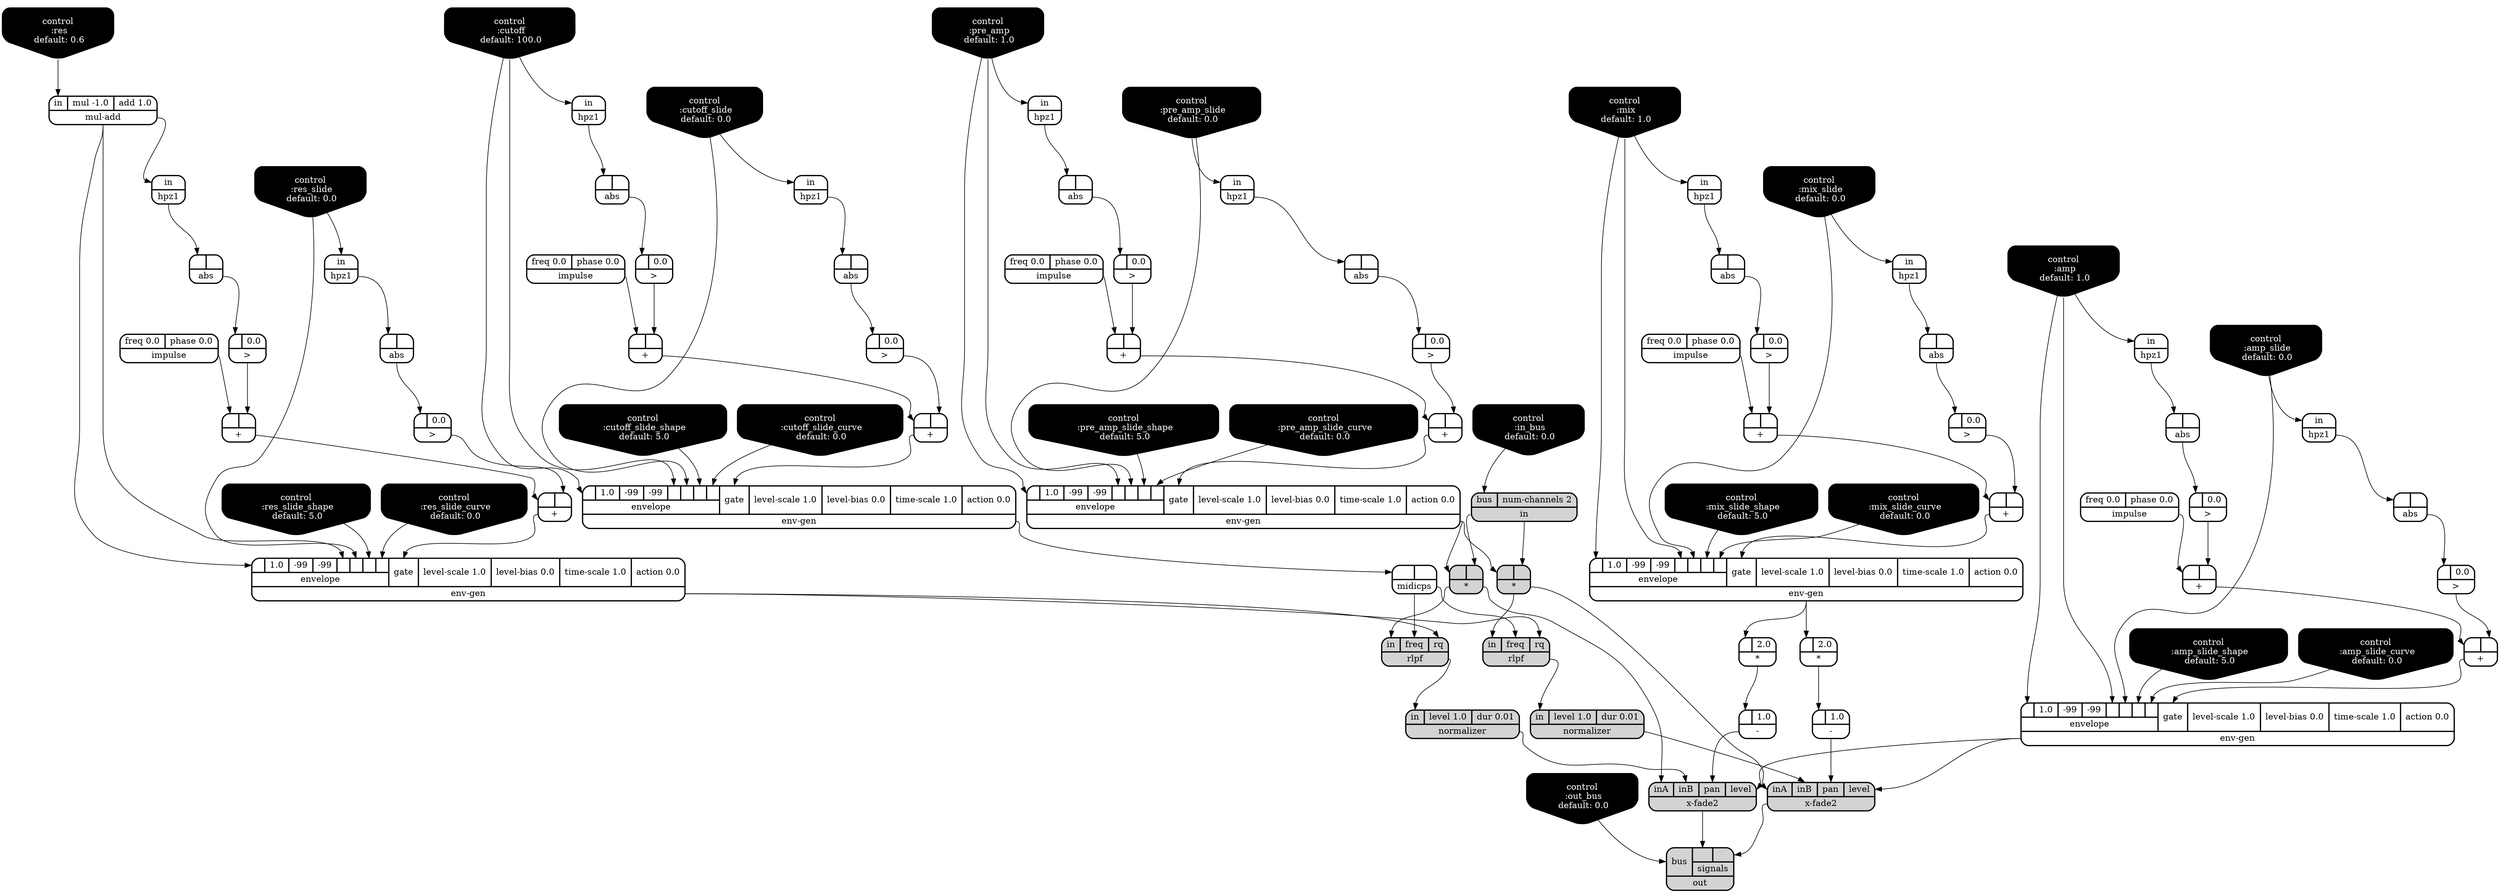 digraph synthdef {
54 [label = "{{ <a> |<b> } |<__UG_NAME__>* }" style="filled, bold, rounded"  shape=record rankdir=LR];
68 [label = "{{ <a> |<b> 2.0} |<__UG_NAME__>* }" style="bold, rounded" shape=record rankdir=LR];
81 [label = "{{ <a> |<b> } |<__UG_NAME__>* }" style="filled, bold, rounded"  shape=record rankdir=LR];
84 [label = "{{ <a> |<b> 2.0} |<__UG_NAME__>* }" style="bold, rounded" shape=record rankdir=LR];
30 [label = "{{ <a> |<b> } |<__UG_NAME__>+ }" style="bold, rounded" shape=record rankdir=LR];
34 [label = "{{ <a> |<b> } |<__UG_NAME__>+ }" style="bold, rounded" shape=record rankdir=LR];
40 [label = "{{ <a> |<b> } |<__UG_NAME__>+ }" style="bold, rounded" shape=record rankdir=LR];
44 [label = "{{ <a> |<b> } |<__UG_NAME__>+ }" style="bold, rounded" shape=record rankdir=LR];
47 [label = "{{ <a> |<b> } |<__UG_NAME__>+ }" style="bold, rounded" shape=record rankdir=LR];
51 [label = "{{ <a> |<b> } |<__UG_NAME__>+ }" style="bold, rounded" shape=record rankdir=LR];
59 [label = "{{ <a> |<b> } |<__UG_NAME__>+ }" style="bold, rounded" shape=record rankdir=LR];
63 [label = "{{ <a> |<b> } |<__UG_NAME__>+ }" style="bold, rounded" shape=record rankdir=LR];
74 [label = "{{ <a> |<b> } |<__UG_NAME__>+ }" style="bold, rounded" shape=record rankdir=LR];
78 [label = "{{ <a> |<b> } |<__UG_NAME__>+ }" style="bold, rounded" shape=record rankdir=LR];
69 [label = "{{ <a> |<b> 1.0} |<__UG_NAME__>- }" style="bold, rounded" shape=record rankdir=LR];
85 [label = "{{ <a> |<b> 1.0} |<__UG_NAME__>- }" style="bold, rounded" shape=record rankdir=LR];
24 [label = "{{ <a> |<b> 0.0} |<__UG_NAME__>\> }" style="bold, rounded" shape=record rankdir=LR];
29 [label = "{{ <a> |<b> 0.0} |<__UG_NAME__>\> }" style="bold, rounded" shape=record rankdir=LR];
33 [label = "{{ <a> |<b> 0.0} |<__UG_NAME__>\> }" style="bold, rounded" shape=record rankdir=LR];
39 [label = "{{ <a> |<b> 0.0} |<__UG_NAME__>\> }" style="bold, rounded" shape=record rankdir=LR];
43 [label = "{{ <a> |<b> 0.0} |<__UG_NAME__>\> }" style="bold, rounded" shape=record rankdir=LR];
50 [label = "{{ <a> |<b> 0.0} |<__UG_NAME__>\> }" style="bold, rounded" shape=record rankdir=LR];
58 [label = "{{ <a> |<b> 0.0} |<__UG_NAME__>\> }" style="bold, rounded" shape=record rankdir=LR];
62 [label = "{{ <a> |<b> 0.0} |<__UG_NAME__>\> }" style="bold, rounded" shape=record rankdir=LR];
73 [label = "{{ <a> |<b> 0.0} |<__UG_NAME__>\> }" style="bold, rounded" shape=record rankdir=LR];
77 [label = "{{ <a> |<b> 0.0} |<__UG_NAME__>\> }" style="bold, rounded" shape=record rankdir=LR];
23 [label = "{{ <a> |<b> } |<__UG_NAME__>abs }" style="bold, rounded" shape=record rankdir=LR];
28 [label = "{{ <a> |<b> } |<__UG_NAME__>abs }" style="bold, rounded" shape=record rankdir=LR];
32 [label = "{{ <a> |<b> } |<__UG_NAME__>abs }" style="bold, rounded" shape=record rankdir=LR];
38 [label = "{{ <a> |<b> } |<__UG_NAME__>abs }" style="bold, rounded" shape=record rankdir=LR];
42 [label = "{{ <a> |<b> } |<__UG_NAME__>abs }" style="bold, rounded" shape=record rankdir=LR];
49 [label = "{{ <a> |<b> } |<__UG_NAME__>abs }" style="bold, rounded" shape=record rankdir=LR];
57 [label = "{{ <a> |<b> } |<__UG_NAME__>abs }" style="bold, rounded" shape=record rankdir=LR];
61 [label = "{{ <a> |<b> } |<__UG_NAME__>abs }" style="bold, rounded" shape=record rankdir=LR];
72 [label = "{{ <a> |<b> } |<__UG_NAME__>abs }" style="bold, rounded" shape=record rankdir=LR];
76 [label = "{{ <a> |<b> } |<__UG_NAME__>abs }" style="bold, rounded" shape=record rankdir=LR];
0 [label = "control
 :amp
 default: 1.0" shape=invhouse style="rounded, filled, bold" fillcolor=black fontcolor=white ]; 
1 [label = "control
 :amp_slide
 default: 0.0" shape=invhouse style="rounded, filled, bold" fillcolor=black fontcolor=white ]; 
2 [label = "control
 :amp_slide_shape
 default: 5.0" shape=invhouse style="rounded, filled, bold" fillcolor=black fontcolor=white ]; 
3 [label = "control
 :amp_slide_curve
 default: 0.0" shape=invhouse style="rounded, filled, bold" fillcolor=black fontcolor=white ]; 
4 [label = "control
 :mix
 default: 1.0" shape=invhouse style="rounded, filled, bold" fillcolor=black fontcolor=white ]; 
5 [label = "control
 :mix_slide
 default: 0.0" shape=invhouse style="rounded, filled, bold" fillcolor=black fontcolor=white ]; 
6 [label = "control
 :mix_slide_shape
 default: 5.0" shape=invhouse style="rounded, filled, bold" fillcolor=black fontcolor=white ]; 
7 [label = "control
 :mix_slide_curve
 default: 0.0" shape=invhouse style="rounded, filled, bold" fillcolor=black fontcolor=white ]; 
8 [label = "control
 :pre_amp
 default: 1.0" shape=invhouse style="rounded, filled, bold" fillcolor=black fontcolor=white ]; 
9 [label = "control
 :pre_amp_slide
 default: 0.0" shape=invhouse style="rounded, filled, bold" fillcolor=black fontcolor=white ]; 
10 [label = "control
 :pre_amp_slide_shape
 default: 5.0" shape=invhouse style="rounded, filled, bold" fillcolor=black fontcolor=white ]; 
11 [label = "control
 :pre_amp_slide_curve
 default: 0.0" shape=invhouse style="rounded, filled, bold" fillcolor=black fontcolor=white ]; 
12 [label = "control
 :cutoff
 default: 100.0" shape=invhouse style="rounded, filled, bold" fillcolor=black fontcolor=white ]; 
13 [label = "control
 :cutoff_slide
 default: 0.0" shape=invhouse style="rounded, filled, bold" fillcolor=black fontcolor=white ]; 
14 [label = "control
 :cutoff_slide_shape
 default: 5.0" shape=invhouse style="rounded, filled, bold" fillcolor=black fontcolor=white ]; 
15 [label = "control
 :cutoff_slide_curve
 default: 0.0" shape=invhouse style="rounded, filled, bold" fillcolor=black fontcolor=white ]; 
16 [label = "control
 :res
 default: 0.6" shape=invhouse style="rounded, filled, bold" fillcolor=black fontcolor=white ]; 
17 [label = "control
 :res_slide
 default: 0.0" shape=invhouse style="rounded, filled, bold" fillcolor=black fontcolor=white ]; 
18 [label = "control
 :res_slide_shape
 default: 5.0" shape=invhouse style="rounded, filled, bold" fillcolor=black fontcolor=white ]; 
19 [label = "control
 :res_slide_curve
 default: 0.0" shape=invhouse style="rounded, filled, bold" fillcolor=black fontcolor=white ]; 
20 [label = "control
 :in_bus
 default: 0.0" shape=invhouse style="rounded, filled, bold" fillcolor=black fontcolor=white ]; 
21 [label = "control
 :out_bus
 default: 0.0" shape=invhouse style="rounded, filled, bold" fillcolor=black fontcolor=white ]; 
35 [label = "{{ {{<envelope___mul____add___0>|1.0|-99|-99|<envelope___mul____add___4>|<envelope___control___5>|<envelope___control___6>|<envelope___control___7>}|envelope}|<gate> gate|<level____scale> level-scale 1.0|<level____bias> level-bias 0.0|<time____scale> time-scale 1.0|<action> action 0.0} |<__UG_NAME__>env-gen }" style="bold, rounded" shape=record rankdir=LR];
45 [label = "{{ {{<envelope___control___0>|1.0|-99|-99|<envelope___control___4>|<envelope___control___5>|<envelope___control___6>|<envelope___control___7>}|envelope}|<gate> gate|<level____scale> level-scale 1.0|<level____bias> level-bias 0.0|<time____scale> time-scale 1.0|<action> action 0.0} |<__UG_NAME__>env-gen }" style="bold, rounded" shape=record rankdir=LR];
52 [label = "{{ {{<envelope___control___0>|1.0|-99|-99|<envelope___control___4>|<envelope___control___5>|<envelope___control___6>|<envelope___control___7>}|envelope}|<gate> gate|<level____scale> level-scale 1.0|<level____bias> level-bias 0.0|<time____scale> time-scale 1.0|<action> action 0.0} |<__UG_NAME__>env-gen }" style="bold, rounded" shape=record rankdir=LR];
64 [label = "{{ {{<envelope___control___0>|1.0|-99|-99|<envelope___control___4>|<envelope___control___5>|<envelope___control___6>|<envelope___control___7>}|envelope}|<gate> gate|<level____scale> level-scale 1.0|<level____bias> level-bias 0.0|<time____scale> time-scale 1.0|<action> action 0.0} |<__UG_NAME__>env-gen }" style="bold, rounded" shape=record rankdir=LR];
79 [label = "{{ {{<envelope___control___0>|1.0|-99|-99|<envelope___control___4>|<envelope___control___5>|<envelope___control___6>|<envelope___control___7>}|envelope}|<gate> gate|<level____scale> level-scale 1.0|<level____bias> level-bias 0.0|<time____scale> time-scale 1.0|<action> action 0.0} |<__UG_NAME__>env-gen }" style="bold, rounded" shape=record rankdir=LR];
22 [label = "{{ <in> in} |<__UG_NAME__>hpz1 }" style="bold, rounded" shape=record rankdir=LR];
27 [label = "{{ <in> in} |<__UG_NAME__>hpz1 }" style="bold, rounded" shape=record rankdir=LR];
31 [label = "{{ <in> in} |<__UG_NAME__>hpz1 }" style="bold, rounded" shape=record rankdir=LR];
37 [label = "{{ <in> in} |<__UG_NAME__>hpz1 }" style="bold, rounded" shape=record rankdir=LR];
41 [label = "{{ <in> in} |<__UG_NAME__>hpz1 }" style="bold, rounded" shape=record rankdir=LR];
48 [label = "{{ <in> in} |<__UG_NAME__>hpz1 }" style="bold, rounded" shape=record rankdir=LR];
56 [label = "{{ <in> in} |<__UG_NAME__>hpz1 }" style="bold, rounded" shape=record rankdir=LR];
60 [label = "{{ <in> in} |<__UG_NAME__>hpz1 }" style="bold, rounded" shape=record rankdir=LR];
71 [label = "{{ <in> in} |<__UG_NAME__>hpz1 }" style="bold, rounded" shape=record rankdir=LR];
75 [label = "{{ <in> in} |<__UG_NAME__>hpz1 }" style="bold, rounded" shape=record rankdir=LR];
25 [label = "{{ <freq> freq 0.0|<phase> phase 0.0} |<__UG_NAME__>impulse }" style="bold, rounded" shape=record rankdir=LR];
36 [label = "{{ <freq> freq 0.0|<phase> phase 0.0} |<__UG_NAME__>impulse }" style="bold, rounded" shape=record rankdir=LR];
46 [label = "{{ <freq> freq 0.0|<phase> phase 0.0} |<__UG_NAME__>impulse }" style="bold, rounded" shape=record rankdir=LR];
55 [label = "{{ <freq> freq 0.0|<phase> phase 0.0} |<__UG_NAME__>impulse }" style="bold, rounded" shape=record rankdir=LR];
70 [label = "{{ <freq> freq 0.0|<phase> phase 0.0} |<__UG_NAME__>impulse }" style="bold, rounded" shape=record rankdir=LR];
53 [label = "{{ <bus> bus|<num____channels> num-channels 2} |<__UG_NAME__>in }" style="filled, bold, rounded"  shape=record rankdir=LR];
65 [label = "{{ <a> |<b> } |<__UG_NAME__>midicps }" style="bold, rounded" shape=record rankdir=LR];
26 [label = "{{ <in> in|<mul> mul -1.0|<add> add 1.0} |<__UG_NAME__>mul-add }" style="bold, rounded" shape=record rankdir=LR];
67 [label = "{{ <in> in|<level> level 1.0|<dur> dur 0.01} |<__UG_NAME__>normalizer }" style="filled, bold, rounded"  shape=record rankdir=LR];
83 [label = "{{ <in> in|<level> level 1.0|<dur> dur 0.01} |<__UG_NAME__>normalizer }" style="filled, bold, rounded"  shape=record rankdir=LR];
87 [label = "{{ <bus> bus|{{<signals___x____fade2___0>|<signals___x____fade2___1>}|signals}} |<__UG_NAME__>out }" style="filled, bold, rounded"  shape=record rankdir=LR];
66 [label = "{{ <in> in|<freq> freq|<rq> rq} |<__UG_NAME__>rlpf }" style="filled, bold, rounded"  shape=record rankdir=LR];
82 [label = "{{ <in> in|<freq> freq|<rq> rq} |<__UG_NAME__>rlpf }" style="filled, bold, rounded"  shape=record rankdir=LR];
80 [label = "{{ <ina> inA|<inb> inB|<pan> pan|<level> level} |<__UG_NAME__>x-fade2 }" style="filled, bold, rounded"  shape=record rankdir=LR];
86 [label = "{{ <ina> inA|<inb> inB|<pan> pan|<level> level} |<__UG_NAME__>x-fade2 }" style="filled, bold, rounded"  shape=record rankdir=LR];

53:__UG_NAME__ -> 54:b ;
52:__UG_NAME__ -> 54:a ;
45:__UG_NAME__ -> 68:a ;
53:__UG_NAME__ -> 81:b ;
52:__UG_NAME__ -> 81:a ;
45:__UG_NAME__ -> 84:a ;
29:__UG_NAME__ -> 30:b ;
25:__UG_NAME__ -> 30:a ;
33:__UG_NAME__ -> 34:b ;
30:__UG_NAME__ -> 34:a ;
39:__UG_NAME__ -> 40:b ;
36:__UG_NAME__ -> 40:a ;
43:__UG_NAME__ -> 44:b ;
40:__UG_NAME__ -> 44:a ;
24:__UG_NAME__ -> 47:b ;
46:__UG_NAME__ -> 47:a ;
50:__UG_NAME__ -> 51:b ;
47:__UG_NAME__ -> 51:a ;
58:__UG_NAME__ -> 59:b ;
55:__UG_NAME__ -> 59:a ;
62:__UG_NAME__ -> 63:b ;
59:__UG_NAME__ -> 63:a ;
73:__UG_NAME__ -> 74:b ;
70:__UG_NAME__ -> 74:a ;
77:__UG_NAME__ -> 78:b ;
74:__UG_NAME__ -> 78:a ;
68:__UG_NAME__ -> 69:a ;
84:__UG_NAME__ -> 85:a ;
23:__UG_NAME__ -> 24:a ;
28:__UG_NAME__ -> 29:a ;
32:__UG_NAME__ -> 33:a ;
38:__UG_NAME__ -> 39:a ;
42:__UG_NAME__ -> 43:a ;
49:__UG_NAME__ -> 50:a ;
57:__UG_NAME__ -> 58:a ;
61:__UG_NAME__ -> 62:a ;
72:__UG_NAME__ -> 73:a ;
76:__UG_NAME__ -> 77:a ;
22:__UG_NAME__ -> 23:a ;
27:__UG_NAME__ -> 28:a ;
31:__UG_NAME__ -> 32:a ;
37:__UG_NAME__ -> 38:a ;
41:__UG_NAME__ -> 42:a ;
48:__UG_NAME__ -> 49:a ;
56:__UG_NAME__ -> 57:a ;
60:__UG_NAME__ -> 61:a ;
71:__UG_NAME__ -> 72:a ;
75:__UG_NAME__ -> 76:a ;
34:__UG_NAME__ -> 35:gate ;
26:__UG_NAME__ -> 35:envelope___mul____add___0 ;
26:__UG_NAME__ -> 35:envelope___mul____add___4 ;
17:__UG_NAME__ -> 35:envelope___control___5 ;
18:__UG_NAME__ -> 35:envelope___control___6 ;
19:__UG_NAME__ -> 35:envelope___control___7 ;
44:__UG_NAME__ -> 45:gate ;
4:__UG_NAME__ -> 45:envelope___control___0 ;
4:__UG_NAME__ -> 45:envelope___control___4 ;
5:__UG_NAME__ -> 45:envelope___control___5 ;
6:__UG_NAME__ -> 45:envelope___control___6 ;
7:__UG_NAME__ -> 45:envelope___control___7 ;
51:__UG_NAME__ -> 52:gate ;
8:__UG_NAME__ -> 52:envelope___control___0 ;
8:__UG_NAME__ -> 52:envelope___control___4 ;
9:__UG_NAME__ -> 52:envelope___control___5 ;
10:__UG_NAME__ -> 52:envelope___control___6 ;
11:__UG_NAME__ -> 52:envelope___control___7 ;
63:__UG_NAME__ -> 64:gate ;
12:__UG_NAME__ -> 64:envelope___control___0 ;
12:__UG_NAME__ -> 64:envelope___control___4 ;
13:__UG_NAME__ -> 64:envelope___control___5 ;
14:__UG_NAME__ -> 64:envelope___control___6 ;
15:__UG_NAME__ -> 64:envelope___control___7 ;
78:__UG_NAME__ -> 79:gate ;
0:__UG_NAME__ -> 79:envelope___control___0 ;
0:__UG_NAME__ -> 79:envelope___control___4 ;
1:__UG_NAME__ -> 79:envelope___control___5 ;
2:__UG_NAME__ -> 79:envelope___control___6 ;
3:__UG_NAME__ -> 79:envelope___control___7 ;
8:__UG_NAME__ -> 22:in ;
26:__UG_NAME__ -> 27:in ;
17:__UG_NAME__ -> 31:in ;
4:__UG_NAME__ -> 37:in ;
5:__UG_NAME__ -> 41:in ;
9:__UG_NAME__ -> 48:in ;
12:__UG_NAME__ -> 56:in ;
13:__UG_NAME__ -> 60:in ;
0:__UG_NAME__ -> 71:in ;
1:__UG_NAME__ -> 75:in ;
20:__UG_NAME__ -> 53:bus ;
64:__UG_NAME__ -> 65:a ;
16:__UG_NAME__ -> 26:in ;
66:__UG_NAME__ -> 67:in ;
82:__UG_NAME__ -> 83:in ;
80:__UG_NAME__ -> 87:signals___x____fade2___0 ;
86:__UG_NAME__ -> 87:signals___x____fade2___1 ;
21:__UG_NAME__ -> 87:bus ;
35:__UG_NAME__ -> 66:rq ;
65:__UG_NAME__ -> 66:freq ;
54:__UG_NAME__ -> 66:in ;
35:__UG_NAME__ -> 82:rq ;
65:__UG_NAME__ -> 82:freq ;
81:__UG_NAME__ -> 82:in ;
79:__UG_NAME__ -> 80:level ;
69:__UG_NAME__ -> 80:pan ;
67:__UG_NAME__ -> 80:inb ;
54:__UG_NAME__ -> 80:ina ;
79:__UG_NAME__ -> 86:level ;
85:__UG_NAME__ -> 86:pan ;
83:__UG_NAME__ -> 86:inb ;
81:__UG_NAME__ -> 86:ina ;

}